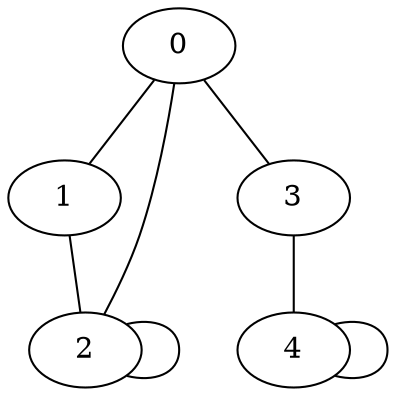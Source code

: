 graph "G" {
ratio=1
0 [pos="0,0!"	];
1 [pos="1,1!"	];
2 [pos="2,2!"	];
3 [pos="3,3!"	];
4 [pos="4,4!"	];

0 -- 1 [color=""];
0 -- 2 [color=""];
0 -- 3 [color=""];
1 -- 2 [color=""];
2 -- 2 [color=""];
3 -- 4 [color=""];
4 -- 4 [color=""];
}